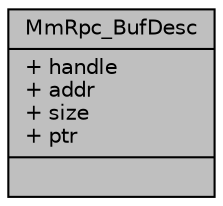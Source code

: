 digraph "MmRpc_BufDesc"
{
  edge [fontname="Helvetica",fontsize="10",labelfontname="Helvetica",labelfontsize="10"];
  node [fontname="Helvetica",fontsize="10",shape=record];
  Node1 [label="{MmRpc_BufDesc\n|+ handle\l+ addr\l+ size\l+ ptr\l|}",height=0.2,width=0.4,color="black", fillcolor="grey75", style="filled", fontcolor="black"];
}
